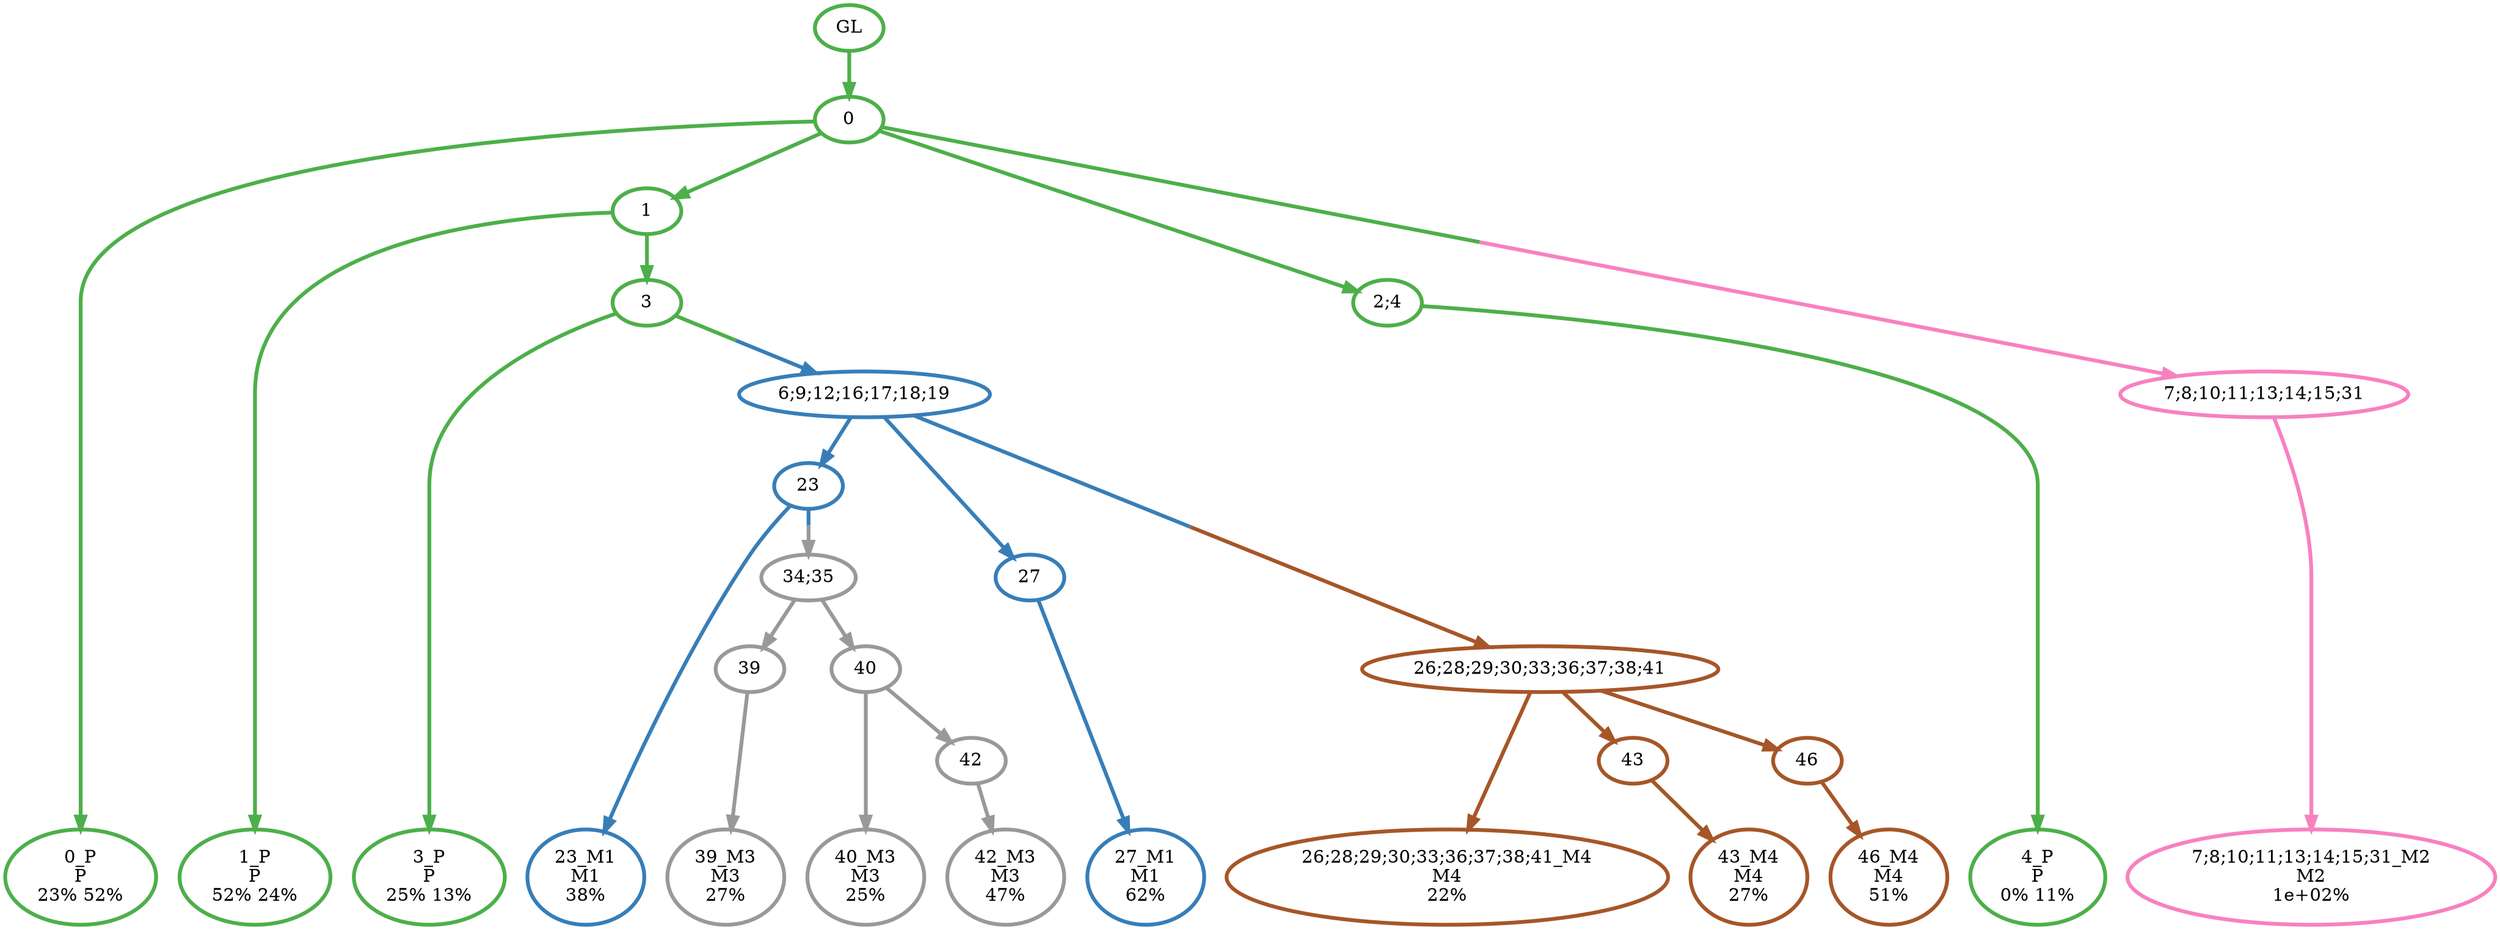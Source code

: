digraph T {
	{
		rank=same
		26 [penwidth=3,colorscheme=set19,color=3,label="0_P\nP\n23% 52%"]
		24 [penwidth=3,colorscheme=set19,color=3,label="1_P\nP\n52% 24%"]
		22 [penwidth=3,colorscheme=set19,color=3,label="3_P\nP\n25% 13%"]
		20 [penwidth=3,colorscheme=set19,color=3,label="4_P\nP\n0% 11%"]
		18 [penwidth=3,colorscheme=set19,color=2,label="23_M1\nM1\n38%"]
		16 [penwidth=3,colorscheme=set19,color=2,label="27_M1\nM1\n62%"]
		15 [penwidth=3,colorscheme=set19,color=8,label="7;8;10;11;13;14;15;31_M2\nM2\n1e+02%"]
		13 [penwidth=3,colorscheme=set19,color=9,label="39_M3\nM3\n27%"]
		11 [penwidth=3,colorscheme=set19,color=9,label="40_M3\nM3\n25%"]
		9 [penwidth=3,colorscheme=set19,color=9,label="42_M3\nM3\n47%"]
		8 [penwidth=3,colorscheme=set19,color=7,label="26;28;29;30;33;36;37;38;41_M4\nM4\n22%"]
		6 [penwidth=3,colorscheme=set19,color=7,label="43_M4\nM4\n27%"]
		4 [penwidth=3,colorscheme=set19,color=7,label="46_M4\nM4\n51%"]
	}
	28 [penwidth=3,colorscheme=set19,color=3,label="GL"]
	27 [penwidth=3,colorscheme=set19,color=3,label="0"]
	25 [penwidth=3,colorscheme=set19,color=3,label="1"]
	23 [penwidth=3,colorscheme=set19,color=3,label="3"]
	21 [penwidth=3,colorscheme=set19,color=3,label="2;4"]
	19 [penwidth=3,colorscheme=set19,color=2,label="23"]
	17 [penwidth=3,colorscheme=set19,color=2,label="27"]
	14 [penwidth=3,colorscheme=set19,color=9,label="39"]
	12 [penwidth=3,colorscheme=set19,color=9,label="40"]
	10 [penwidth=3,colorscheme=set19,color=9,label="42"]
	7 [penwidth=3,colorscheme=set19,color=7,label="43"]
	5 [penwidth=3,colorscheme=set19,color=7,label="46"]
	3 [penwidth=3,colorscheme=set19,color=7,label="26;28;29;30;33;36;37;38;41"]
	2 [penwidth=3,colorscheme=set19,color=9,label="34;35"]
	1 [penwidth=3,colorscheme=set19,color=8,label="7;8;10;11;13;14;15;31"]
	0 [penwidth=3,colorscheme=set19,color=2,label="6;9;12;16;17;18;19"]
	28 -> 27 [penwidth=3,colorscheme=set19,color=3]
	27 -> 26 [penwidth=3,colorscheme=set19,color=3]
	27 -> 25 [penwidth=3,colorscheme=set19,color=3]
	27 -> 21 [penwidth=3,colorscheme=set19,color=3]
	27 -> 1 [penwidth=3,colorscheme=set19,color="3;0.5:8"]
	25 -> 24 [penwidth=3,colorscheme=set19,color=3]
	25 -> 23 [penwidth=3,colorscheme=set19,color=3]
	23 -> 22 [penwidth=3,colorscheme=set19,color=3]
	23 -> 0 [penwidth=3,colorscheme=set19,color="3;0.5:2"]
	21 -> 20 [penwidth=3,colorscheme=set19,color=3]
	19 -> 18 [penwidth=3,colorscheme=set19,color=2]
	19 -> 2 [penwidth=3,colorscheme=set19,color="2;0.5:9"]
	17 -> 16 [penwidth=3,colorscheme=set19,color=2]
	14 -> 13 [penwidth=3,colorscheme=set19,color=9]
	12 -> 11 [penwidth=3,colorscheme=set19,color=9]
	12 -> 10 [penwidth=3,colorscheme=set19,color=9]
	10 -> 9 [penwidth=3,colorscheme=set19,color=9]
	7 -> 6 [penwidth=3,colorscheme=set19,color=7]
	5 -> 4 [penwidth=3,colorscheme=set19,color=7]
	3 -> 8 [penwidth=3,colorscheme=set19,color=7]
	3 -> 7 [penwidth=3,colorscheme=set19,color=7]
	3 -> 5 [penwidth=3,colorscheme=set19,color=7]
	2 -> 14 [penwidth=3,colorscheme=set19,color=9]
	2 -> 12 [penwidth=3,colorscheme=set19,color=9]
	1 -> 15 [penwidth=3,colorscheme=set19,color=8]
	0 -> 19 [penwidth=3,colorscheme=set19,color=2]
	0 -> 17 [penwidth=3,colorscheme=set19,color=2]
	0 -> 3 [penwidth=3,colorscheme=set19,color="2;0.5:7"]
}
